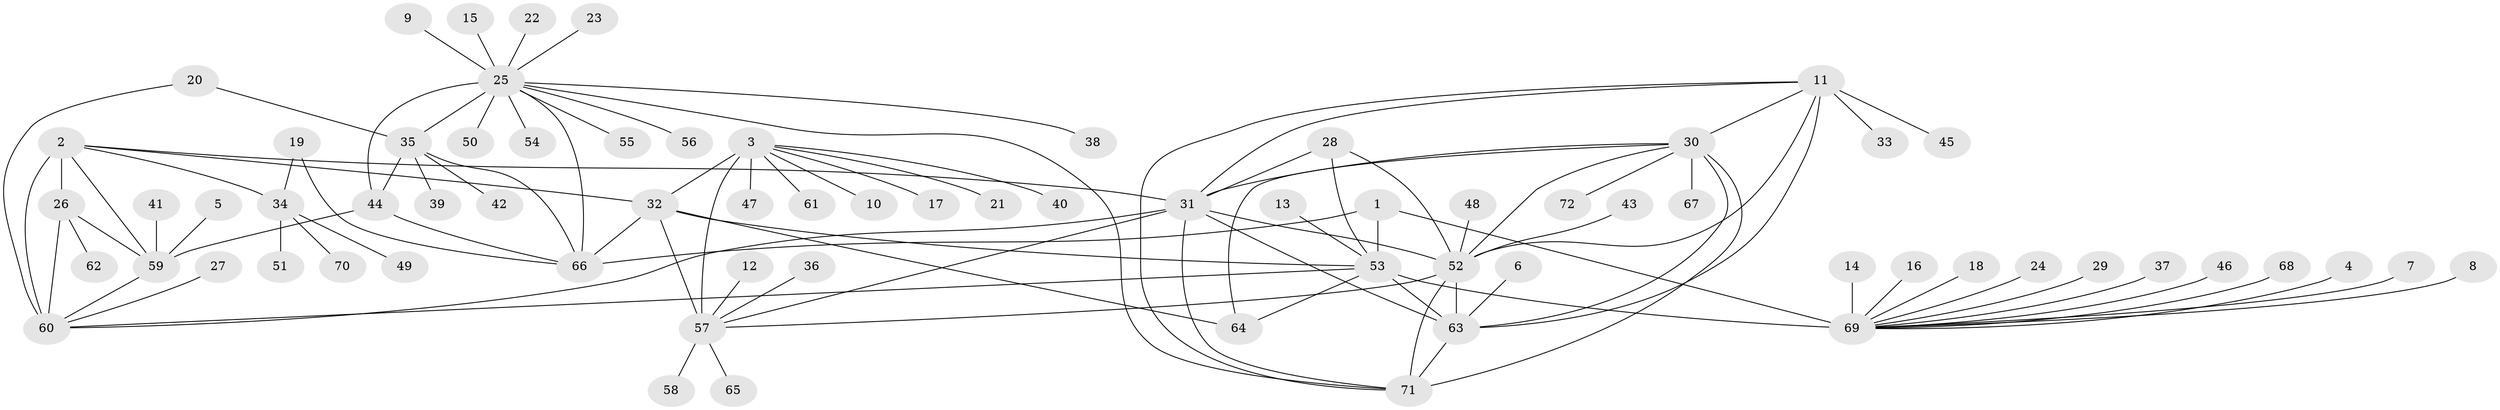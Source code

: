 // original degree distribution, {16: 0.006993006993006993, 9: 0.04895104895104895, 7: 0.06993006993006994, 10: 0.027972027972027972, 8: 0.03496503496503497, 12: 0.013986013986013986, 11: 0.03496503496503497, 6: 0.006993006993006993, 14: 0.006993006993006993, 3: 0.027972027972027972, 1: 0.5874125874125874, 2: 0.1258741258741259, 4: 0.006993006993006993}
// Generated by graph-tools (version 1.1) at 2025/02/03/09/25 03:02:38]
// undirected, 72 vertices, 103 edges
graph export_dot {
graph [start="1"]
  node [color=gray90,style=filled];
  1;
  2;
  3;
  4;
  5;
  6;
  7;
  8;
  9;
  10;
  11;
  12;
  13;
  14;
  15;
  16;
  17;
  18;
  19;
  20;
  21;
  22;
  23;
  24;
  25;
  26;
  27;
  28;
  29;
  30;
  31;
  32;
  33;
  34;
  35;
  36;
  37;
  38;
  39;
  40;
  41;
  42;
  43;
  44;
  45;
  46;
  47;
  48;
  49;
  50;
  51;
  52;
  53;
  54;
  55;
  56;
  57;
  58;
  59;
  60;
  61;
  62;
  63;
  64;
  65;
  66;
  67;
  68;
  69;
  70;
  71;
  72;
  1 -- 53 [weight=1.0];
  1 -- 66 [weight=1.0];
  1 -- 69 [weight=5.0];
  2 -- 26 [weight=2.0];
  2 -- 31 [weight=1.0];
  2 -- 32 [weight=1.0];
  2 -- 34 [weight=1.0];
  2 -- 59 [weight=2.0];
  2 -- 60 [weight=6.0];
  3 -- 10 [weight=1.0];
  3 -- 17 [weight=1.0];
  3 -- 21 [weight=1.0];
  3 -- 32 [weight=8.0];
  3 -- 40 [weight=1.0];
  3 -- 47 [weight=1.0];
  3 -- 57 [weight=4.0];
  3 -- 61 [weight=1.0];
  4 -- 69 [weight=1.0];
  5 -- 59 [weight=1.0];
  6 -- 63 [weight=1.0];
  7 -- 69 [weight=1.0];
  8 -- 69 [weight=1.0];
  9 -- 25 [weight=1.0];
  11 -- 30 [weight=1.0];
  11 -- 31 [weight=1.0];
  11 -- 33 [weight=1.0];
  11 -- 45 [weight=1.0];
  11 -- 52 [weight=1.0];
  11 -- 63 [weight=2.0];
  11 -- 71 [weight=1.0];
  12 -- 57 [weight=1.0];
  13 -- 53 [weight=1.0];
  14 -- 69 [weight=1.0];
  15 -- 25 [weight=1.0];
  16 -- 69 [weight=1.0];
  18 -- 69 [weight=1.0];
  19 -- 34 [weight=1.0];
  19 -- 66 [weight=1.0];
  20 -- 35 [weight=1.0];
  20 -- 60 [weight=1.0];
  22 -- 25 [weight=1.0];
  23 -- 25 [weight=1.0];
  24 -- 69 [weight=1.0];
  25 -- 35 [weight=4.0];
  25 -- 38 [weight=1.0];
  25 -- 44 [weight=4.0];
  25 -- 50 [weight=1.0];
  25 -- 54 [weight=1.0];
  25 -- 55 [weight=1.0];
  25 -- 56 [weight=1.0];
  25 -- 66 [weight=4.0];
  25 -- 71 [weight=1.0];
  26 -- 59 [weight=1.0];
  26 -- 60 [weight=3.0];
  26 -- 62 [weight=1.0];
  27 -- 60 [weight=1.0];
  28 -- 31 [weight=1.0];
  28 -- 52 [weight=1.0];
  28 -- 53 [weight=2.0];
  29 -- 69 [weight=1.0];
  30 -- 31 [weight=1.0];
  30 -- 52 [weight=1.0];
  30 -- 63 [weight=2.0];
  30 -- 64 [weight=1.0];
  30 -- 67 [weight=1.0];
  30 -- 71 [weight=1.0];
  30 -- 72 [weight=1.0];
  31 -- 52 [weight=1.0];
  31 -- 57 [weight=1.0];
  31 -- 60 [weight=1.0];
  31 -- 63 [weight=2.0];
  31 -- 71 [weight=1.0];
  32 -- 53 [weight=1.0];
  32 -- 57 [weight=2.0];
  32 -- 64 [weight=1.0];
  32 -- 66 [weight=1.0];
  34 -- 49 [weight=1.0];
  34 -- 51 [weight=1.0];
  34 -- 70 [weight=1.0];
  35 -- 39 [weight=1.0];
  35 -- 42 [weight=1.0];
  35 -- 44 [weight=1.0];
  35 -- 66 [weight=1.0];
  36 -- 57 [weight=1.0];
  37 -- 69 [weight=1.0];
  41 -- 59 [weight=1.0];
  43 -- 52 [weight=1.0];
  44 -- 59 [weight=1.0];
  44 -- 66 [weight=1.0];
  46 -- 69 [weight=1.0];
  48 -- 52 [weight=1.0];
  52 -- 57 [weight=1.0];
  52 -- 63 [weight=2.0];
  52 -- 71 [weight=1.0];
  53 -- 60 [weight=1.0];
  53 -- 63 [weight=1.0];
  53 -- 64 [weight=1.0];
  53 -- 69 [weight=5.0];
  57 -- 58 [weight=1.0];
  57 -- 65 [weight=1.0];
  59 -- 60 [weight=3.0];
  63 -- 71 [weight=2.0];
  68 -- 69 [weight=1.0];
}
